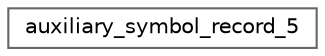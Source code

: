 digraph "Graphical Class Hierarchy"
{
 // LATEX_PDF_SIZE
  bgcolor="transparent";
  edge [fontname=Helvetica,fontsize=10,labelfontname=Helvetica,labelfontsize=10];
  node [fontname=Helvetica,fontsize=10,shape=box,height=0.2,width=0.4];
  rankdir="LR";
  Node0 [id="Node000000",label="auxiliary_symbol_record_5",height=0.2,width=0.4,color="grey40", fillcolor="white", style="filled",URL="$struct_c_o_f_f_i_1_1auxiliary__symbol__record__5.html",tooltip="PE auxiliary format 5: Section definitions."];
}
